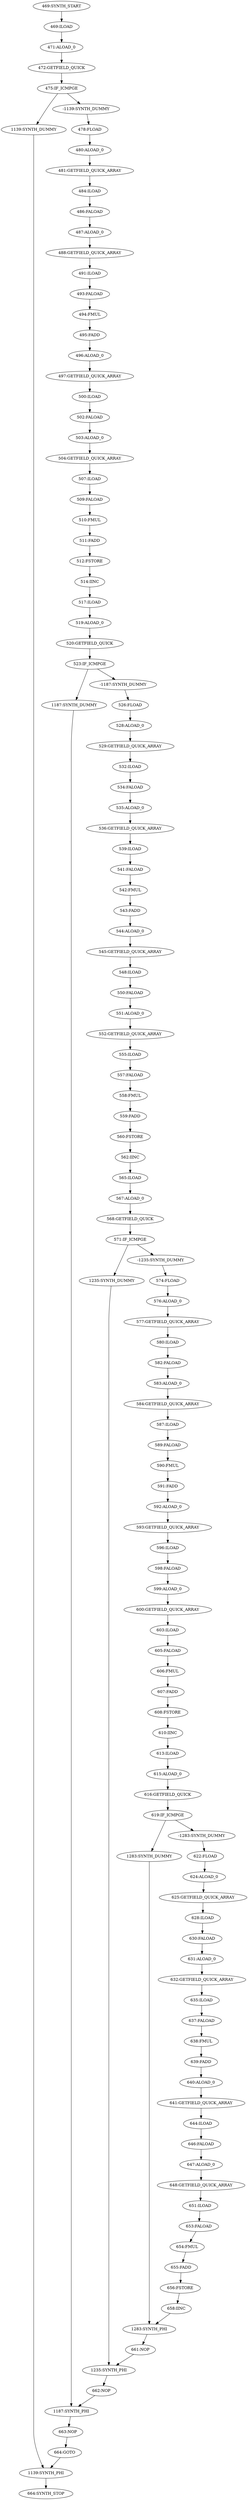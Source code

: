 digraph{
"469:SYNTH_START" -> "469:ILOAD";
"469:ILOAD" -> "471:ALOAD_0";
"471:ALOAD_0" -> "472:GETFIELD_QUICK";
"472:GETFIELD_QUICK" -> "475:IF_ICMPGE";
"475:IF_ICMPGE" -> "1139:SYNTH_DUMMY";
"475:IF_ICMPGE" -> "-1139:SYNTH_DUMMY";
"1139:SYNTH_DUMMY" -> "1139:SYNTH_PHI";
"-1139:SYNTH_DUMMY" -> "478:FLOAD";
"478:FLOAD" -> "480:ALOAD_0";
"480:ALOAD_0" -> "481:GETFIELD_QUICK_ARRAY";
"481:GETFIELD_QUICK_ARRAY" -> "484:ILOAD";
"484:ILOAD" -> "486:FALOAD";
"486:FALOAD" -> "487:ALOAD_0";
"487:ALOAD_0" -> "488:GETFIELD_QUICK_ARRAY";
"488:GETFIELD_QUICK_ARRAY" -> "491:ILOAD";
"491:ILOAD" -> "493:FALOAD";
"493:FALOAD" -> "494:FMUL";
"494:FMUL" -> "495:FADD";
"495:FADD" -> "496:ALOAD_0";
"496:ALOAD_0" -> "497:GETFIELD_QUICK_ARRAY";
"497:GETFIELD_QUICK_ARRAY" -> "500:ILOAD";
"500:ILOAD" -> "502:FALOAD";
"502:FALOAD" -> "503:ALOAD_0";
"503:ALOAD_0" -> "504:GETFIELD_QUICK_ARRAY";
"504:GETFIELD_QUICK_ARRAY" -> "507:ILOAD";
"507:ILOAD" -> "509:FALOAD";
"509:FALOAD" -> "510:FMUL";
"510:FMUL" -> "511:FADD";
"511:FADD" -> "512:FSTORE";
"512:FSTORE" -> "514:IINC";
"514:IINC" -> "517:ILOAD";
"517:ILOAD" -> "519:ALOAD_0";
"519:ALOAD_0" -> "520:GETFIELD_QUICK";
"520:GETFIELD_QUICK" -> "523:IF_ICMPGE";
"523:IF_ICMPGE" -> "1187:SYNTH_DUMMY";
"523:IF_ICMPGE" -> "-1187:SYNTH_DUMMY";
"1187:SYNTH_DUMMY" -> "1187:SYNTH_PHI";
"-1187:SYNTH_DUMMY" -> "526:FLOAD";
"526:FLOAD" -> "528:ALOAD_0";
"663:NOP" -> "664:GOTO";
"664:GOTO" -> "1139:SYNTH_PHI";
"528:ALOAD_0" -> "529:GETFIELD_QUICK_ARRAY";
"529:GETFIELD_QUICK_ARRAY" -> "532:ILOAD";
"532:ILOAD" -> "534:FALOAD";
"534:FALOAD" -> "535:ALOAD_0";
"535:ALOAD_0" -> "536:GETFIELD_QUICK_ARRAY";
"536:GETFIELD_QUICK_ARRAY" -> "539:ILOAD";
"539:ILOAD" -> "541:FALOAD";
"541:FALOAD" -> "542:FMUL";
"542:FMUL" -> "543:FADD";
"543:FADD" -> "544:ALOAD_0";
"544:ALOAD_0" -> "545:GETFIELD_QUICK_ARRAY";
"545:GETFIELD_QUICK_ARRAY" -> "548:ILOAD";
"548:ILOAD" -> "550:FALOAD";
"550:FALOAD" -> "551:ALOAD_0";
"551:ALOAD_0" -> "552:GETFIELD_QUICK_ARRAY";
"552:GETFIELD_QUICK_ARRAY" -> "555:ILOAD";
"555:ILOAD" -> "557:FALOAD";
"557:FALOAD" -> "558:FMUL";
"558:FMUL" -> "559:FADD";
"559:FADD" -> "560:FSTORE";
"560:FSTORE" -> "562:IINC";
"562:IINC" -> "565:ILOAD";
"565:ILOAD" -> "567:ALOAD_0";
"567:ALOAD_0" -> "568:GETFIELD_QUICK";
"568:GETFIELD_QUICK" -> "571:IF_ICMPGE";
"571:IF_ICMPGE" -> "1235:SYNTH_DUMMY";
"571:IF_ICMPGE" -> "-1235:SYNTH_DUMMY";
"1235:SYNTH_DUMMY" -> "1235:SYNTH_PHI";
"-1235:SYNTH_DUMMY" -> "574:FLOAD";
"574:FLOAD" -> "576:ALOAD_0";
"662:NOP" -> "1187:SYNTH_PHI";
"576:ALOAD_0" -> "577:GETFIELD_QUICK_ARRAY";
"577:GETFIELD_QUICK_ARRAY" -> "580:ILOAD";
"580:ILOAD" -> "582:FALOAD";
"582:FALOAD" -> "583:ALOAD_0";
"583:ALOAD_0" -> "584:GETFIELD_QUICK_ARRAY";
"584:GETFIELD_QUICK_ARRAY" -> "587:ILOAD";
"587:ILOAD" -> "589:FALOAD";
"589:FALOAD" -> "590:FMUL";
"590:FMUL" -> "591:FADD";
"591:FADD" -> "592:ALOAD_0";
"592:ALOAD_0" -> "593:GETFIELD_QUICK_ARRAY";
"593:GETFIELD_QUICK_ARRAY" -> "596:ILOAD";
"596:ILOAD" -> "598:FALOAD";
"598:FALOAD" -> "599:ALOAD_0";
"599:ALOAD_0" -> "600:GETFIELD_QUICK_ARRAY";
"600:GETFIELD_QUICK_ARRAY" -> "603:ILOAD";
"603:ILOAD" -> "605:FALOAD";
"605:FALOAD" -> "606:FMUL";
"606:FMUL" -> "607:FADD";
"607:FADD" -> "608:FSTORE";
"608:FSTORE" -> "610:IINC";
"610:IINC" -> "613:ILOAD";
"613:ILOAD" -> "615:ALOAD_0";
"615:ALOAD_0" -> "616:GETFIELD_QUICK";
"616:GETFIELD_QUICK" -> "619:IF_ICMPGE";
"619:IF_ICMPGE" -> "1283:SYNTH_DUMMY";
"619:IF_ICMPGE" -> "-1283:SYNTH_DUMMY";
"1283:SYNTH_DUMMY" -> "1283:SYNTH_PHI";
"-1283:SYNTH_DUMMY" -> "622:FLOAD";
"622:FLOAD" -> "624:ALOAD_0";
"661:NOP" -> "1235:SYNTH_PHI";
"624:ALOAD_0" -> "625:GETFIELD_QUICK_ARRAY";
"625:GETFIELD_QUICK_ARRAY" -> "628:ILOAD";
"628:ILOAD" -> "630:FALOAD";
"630:FALOAD" -> "631:ALOAD_0";
"631:ALOAD_0" -> "632:GETFIELD_QUICK_ARRAY";
"632:GETFIELD_QUICK_ARRAY" -> "635:ILOAD";
"635:ILOAD" -> "637:FALOAD";
"637:FALOAD" -> "638:FMUL";
"638:FMUL" -> "639:FADD";
"639:FADD" -> "640:ALOAD_0";
"640:ALOAD_0" -> "641:GETFIELD_QUICK_ARRAY";
"641:GETFIELD_QUICK_ARRAY" -> "644:ILOAD";
"644:ILOAD" -> "646:FALOAD";
"646:FALOAD" -> "647:ALOAD_0";
"647:ALOAD_0" -> "648:GETFIELD_QUICK_ARRAY";
"648:GETFIELD_QUICK_ARRAY" -> "651:ILOAD";
"651:ILOAD" -> "653:FALOAD";
"653:FALOAD" -> "654:FMUL";
"654:FMUL" -> "655:FADD";
"655:FADD" -> "656:FSTORE";
"656:FSTORE" -> "658:IINC";
"658:IINC" -> "1283:SYNTH_PHI";
"1283:SYNTH_PHI" -> "661:NOP";
"1235:SYNTH_PHI" -> "662:NOP";
"1187:SYNTH_PHI" -> "663:NOP";
"1139:SYNTH_PHI" -> "664:SYNTH_STOP";
}